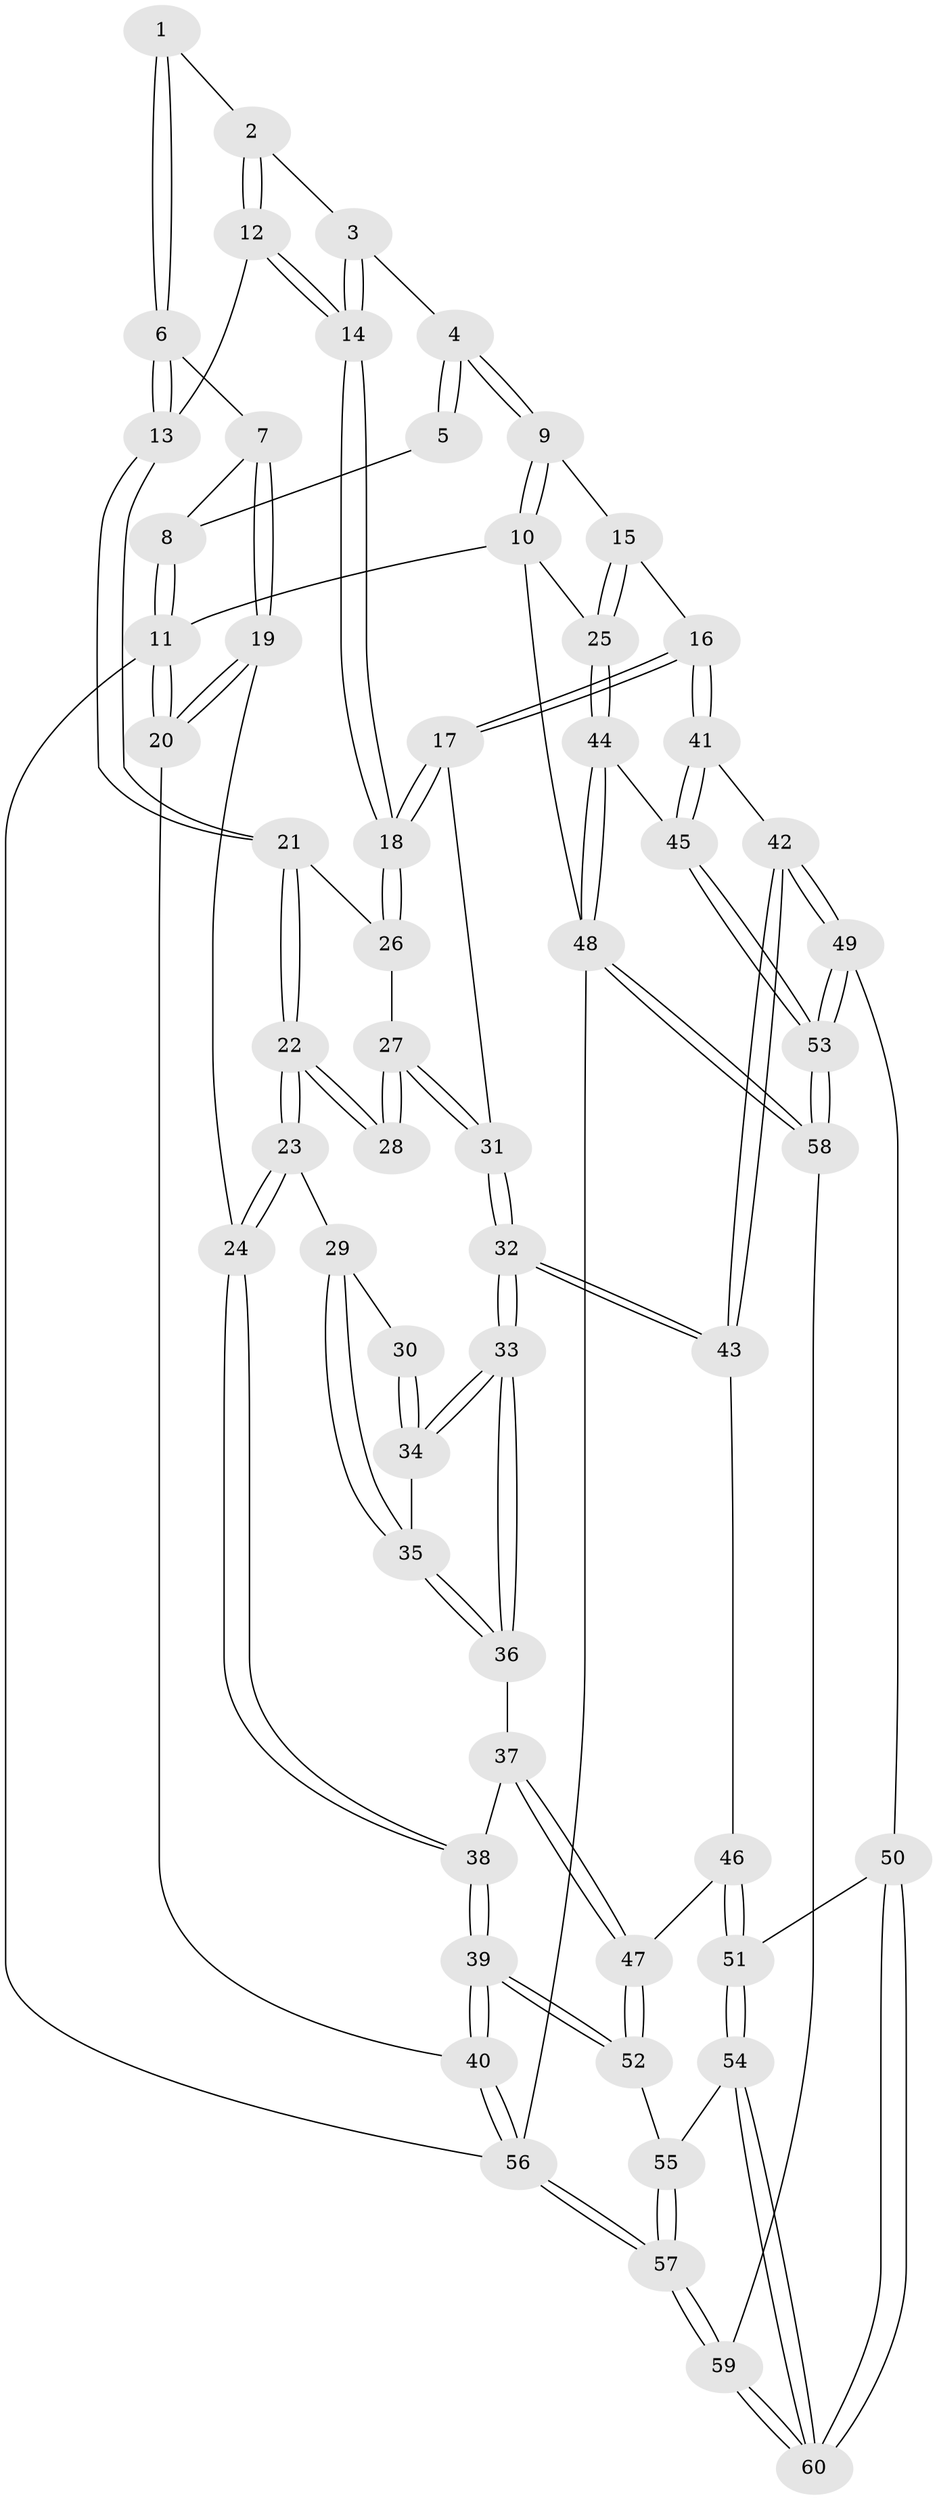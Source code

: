 // Generated by graph-tools (version 1.1) at 2025/11/02/27/25 16:11:56]
// undirected, 60 vertices, 147 edges
graph export_dot {
graph [start="1"]
  node [color=gray90,style=filled];
  1 [pos="+0.48766501402535517+0.09171533952357362"];
  2 [pos="+0.5487340217834992+0.12107550129497748"];
  3 [pos="+0.7766199043692222+0"];
  4 [pos="+0.8167473612457208+0"];
  5 [pos="+0.2951321072942621+0"];
  6 [pos="+0.3280819434980693+0.11821069884780873"];
  7 [pos="+0.23910813239243026+0.06576415315091011"];
  8 [pos="+0.20776576724990092+0"];
  9 [pos="+0.9153829711761499+0"];
  10 [pos="+1+0"];
  11 [pos="+0+0"];
  12 [pos="+0.5307935862249545+0.1705462610149821"];
  13 [pos="+0.46112178567717493+0.2520646068063528"];
  14 [pos="+0.7172778461286554+0.3005589735780636"];
  15 [pos="+0.915049114793925+0.21992566358770588"];
  16 [pos="+0.7733185101197656+0.4212361407712071"];
  17 [pos="+0.7702144482545638+0.418109529717216"];
  18 [pos="+0.7218528305554366+0.35376107985749333"];
  19 [pos="+0.2287502547032774+0.09060507534778464"];
  20 [pos="+0+0.37965938540919336"];
  21 [pos="+0.4601762700269263+0.2661786796445751"];
  22 [pos="+0.38004639511664806+0.3583247625502133"];
  23 [pos="+0.33320532840633865+0.3834626781318565"];
  24 [pos="+0.28227572199139406+0.38672714284690446"];
  25 [pos="+1+0.4546974195825789"];
  26 [pos="+0.5915053344401675+0.34186358855493215"];
  27 [pos="+0.517129559706412+0.4342802229298825"];
  28 [pos="+0.48703094899594274+0.42376723863903476"];
  29 [pos="+0.3697153186854736+0.4382074007430849"];
  30 [pos="+0.4683806717166635+0.46946978164680997"];
  31 [pos="+0.531123330525148+0.4667505348499999"];
  32 [pos="+0.5120325596186599+0.5944383635846854"];
  33 [pos="+0.5005740619804135+0.5887009695064395"];
  34 [pos="+0.47271779035769684+0.5528073536339815"];
  35 [pos="+0.3874073251442837+0.46769089223735333"];
  36 [pos="+0.36258898792073724+0.5908630063329504"];
  37 [pos="+0.3487480785529546+0.5952630245983775"];
  38 [pos="+0.06531586255588046+0.5325243910665779"];
  39 [pos="+0.007635948495562208+0.5548985295777512"];
  40 [pos="+0+0.5645132583285434"];
  41 [pos="+0.8404560626804403+0.5459016432447079"];
  42 [pos="+0.7859986088871007+0.5991308635286822"];
  43 [pos="+0.5503951904175851+0.6401178070016356"];
  44 [pos="+1+0.5631346079522854"];
  45 [pos="+1+0.5655912817426527"];
  46 [pos="+0.5282915705177172+0.6795849799338862"];
  47 [pos="+0.3805552834210807+0.738249902871325"];
  48 [pos="+1+1"];
  49 [pos="+0.7651181292278575+0.7753341743422589"];
  50 [pos="+0.7637515639474575+0.776107130053142"];
  51 [pos="+0.5476391911679531+0.8241208899613637"];
  52 [pos="+0.3660600950667539+0.7509597014326586"];
  53 [pos="+0.8455729801738917+0.970686564720294"];
  54 [pos="+0.5347154070773035+0.8988164549264749"];
  55 [pos="+0.3619886008205518+0.7774927471553795"];
  56 [pos="+0+1"];
  57 [pos="+0.1273337941321505+1"];
  58 [pos="+0.8709081329004689+1"];
  59 [pos="+0.5308891777846395+1"];
  60 [pos="+0.5429803434290738+0.9748747363300101"];
  1 -- 2;
  1 -- 6;
  1 -- 6;
  2 -- 3;
  2 -- 12;
  2 -- 12;
  3 -- 4;
  3 -- 14;
  3 -- 14;
  4 -- 5;
  4 -- 5;
  4 -- 9;
  4 -- 9;
  5 -- 8;
  6 -- 7;
  6 -- 13;
  6 -- 13;
  7 -- 8;
  7 -- 19;
  7 -- 19;
  8 -- 11;
  8 -- 11;
  9 -- 10;
  9 -- 10;
  9 -- 15;
  10 -- 11;
  10 -- 25;
  10 -- 48;
  11 -- 20;
  11 -- 20;
  11 -- 56;
  12 -- 13;
  12 -- 14;
  12 -- 14;
  13 -- 21;
  13 -- 21;
  14 -- 18;
  14 -- 18;
  15 -- 16;
  15 -- 25;
  15 -- 25;
  16 -- 17;
  16 -- 17;
  16 -- 41;
  16 -- 41;
  17 -- 18;
  17 -- 18;
  17 -- 31;
  18 -- 26;
  18 -- 26;
  19 -- 20;
  19 -- 20;
  19 -- 24;
  20 -- 40;
  21 -- 22;
  21 -- 22;
  21 -- 26;
  22 -- 23;
  22 -- 23;
  22 -- 28;
  22 -- 28;
  23 -- 24;
  23 -- 24;
  23 -- 29;
  24 -- 38;
  24 -- 38;
  25 -- 44;
  25 -- 44;
  26 -- 27;
  27 -- 28;
  27 -- 28;
  27 -- 31;
  27 -- 31;
  29 -- 30;
  29 -- 35;
  29 -- 35;
  30 -- 34;
  30 -- 34;
  31 -- 32;
  31 -- 32;
  32 -- 33;
  32 -- 33;
  32 -- 43;
  32 -- 43;
  33 -- 34;
  33 -- 34;
  33 -- 36;
  33 -- 36;
  34 -- 35;
  35 -- 36;
  35 -- 36;
  36 -- 37;
  37 -- 38;
  37 -- 47;
  37 -- 47;
  38 -- 39;
  38 -- 39;
  39 -- 40;
  39 -- 40;
  39 -- 52;
  39 -- 52;
  40 -- 56;
  40 -- 56;
  41 -- 42;
  41 -- 45;
  41 -- 45;
  42 -- 43;
  42 -- 43;
  42 -- 49;
  42 -- 49;
  43 -- 46;
  44 -- 45;
  44 -- 48;
  44 -- 48;
  45 -- 53;
  45 -- 53;
  46 -- 47;
  46 -- 51;
  46 -- 51;
  47 -- 52;
  47 -- 52;
  48 -- 58;
  48 -- 58;
  48 -- 56;
  49 -- 50;
  49 -- 53;
  49 -- 53;
  50 -- 51;
  50 -- 60;
  50 -- 60;
  51 -- 54;
  51 -- 54;
  52 -- 55;
  53 -- 58;
  53 -- 58;
  54 -- 55;
  54 -- 60;
  54 -- 60;
  55 -- 57;
  55 -- 57;
  56 -- 57;
  56 -- 57;
  57 -- 59;
  57 -- 59;
  58 -- 59;
  59 -- 60;
  59 -- 60;
}
